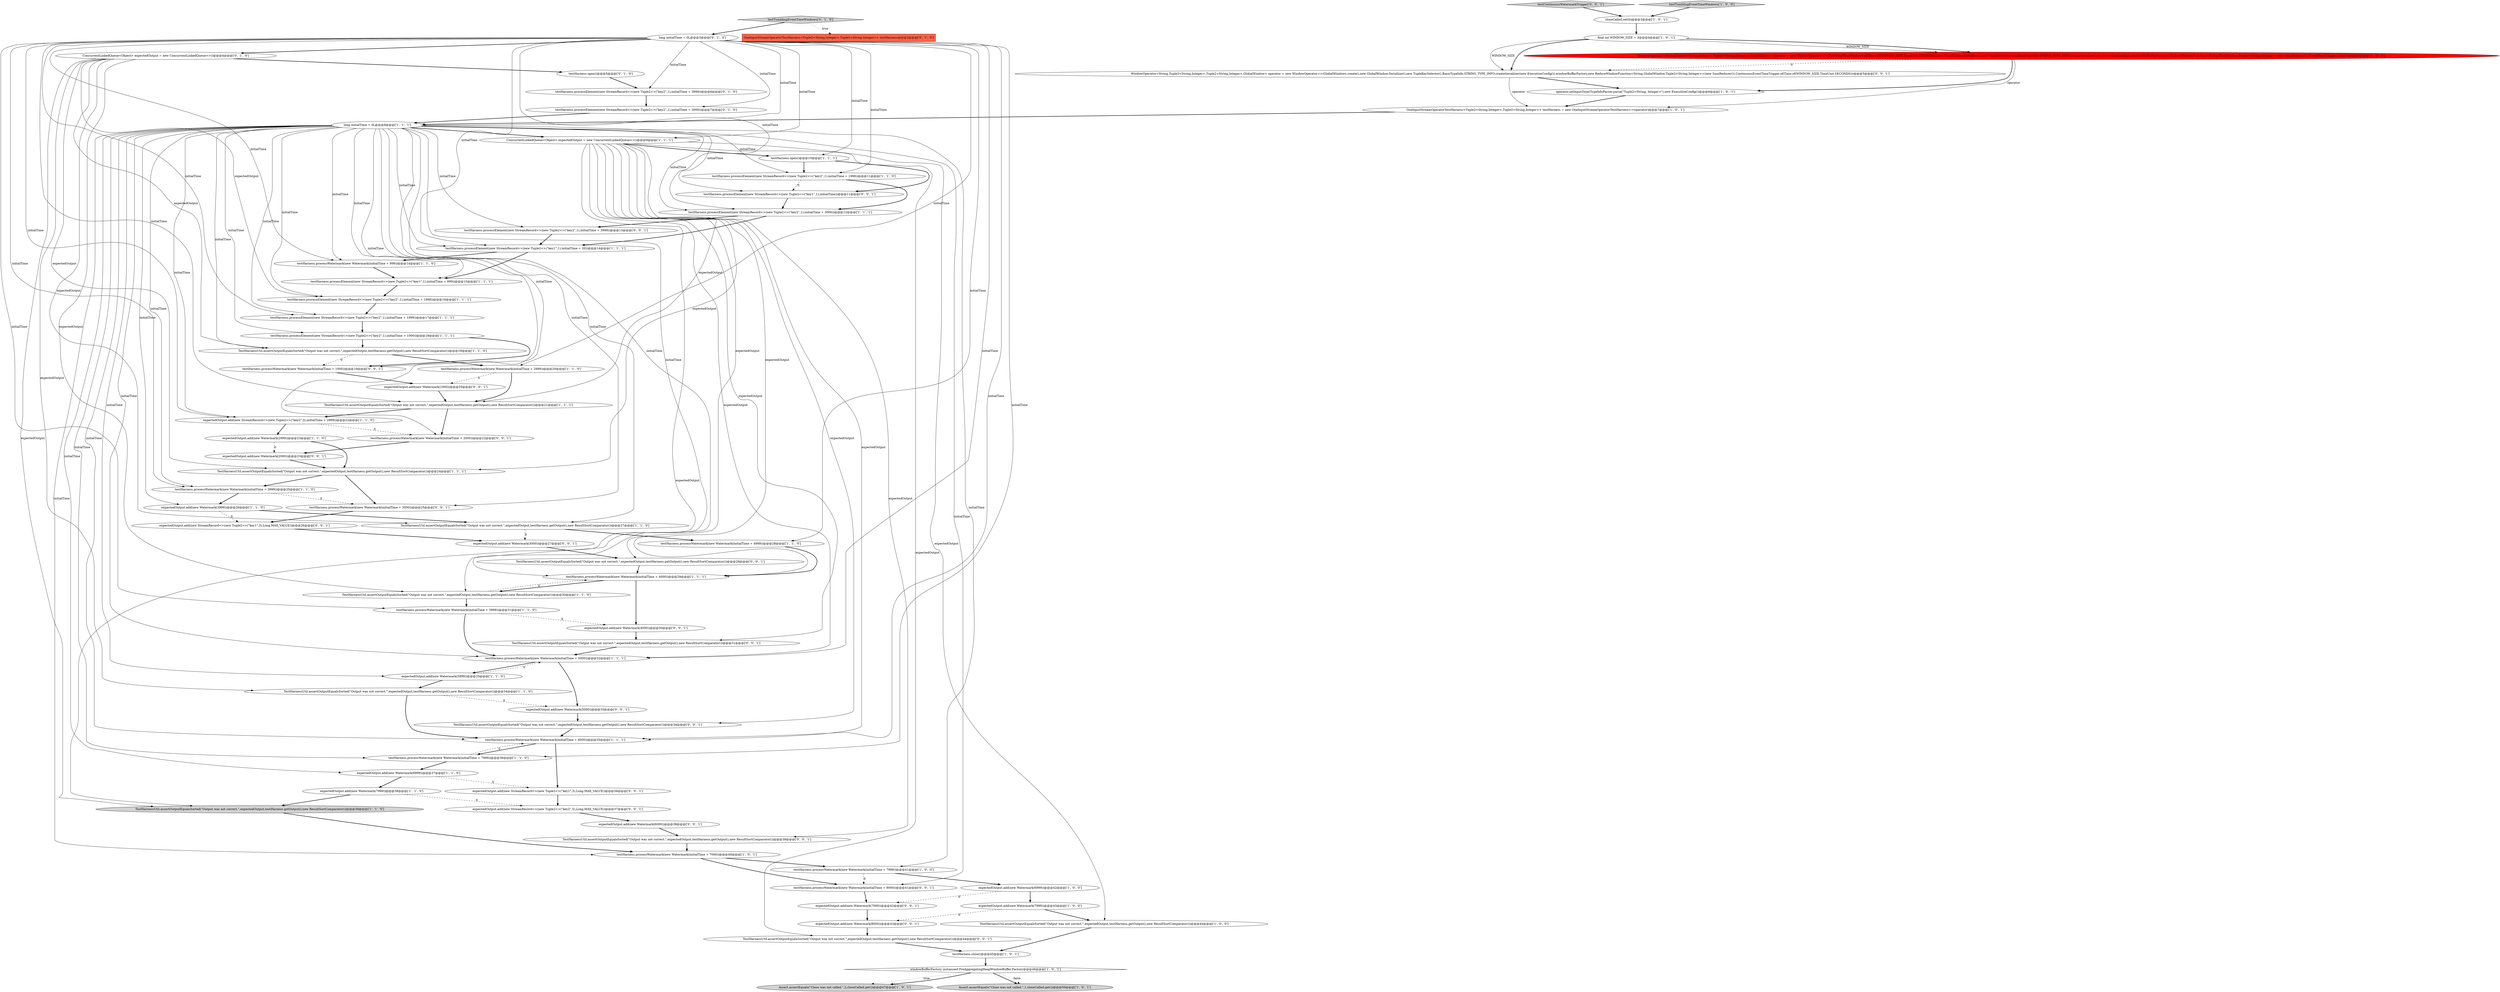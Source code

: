 digraph {
44 [style = filled, label = "testHarness.processElement(new StreamRecord<>(new Tuple2<>(\"key2\",1),initialTime + 1998))@@@16@@@['1', '1', '1']", fillcolor = white, shape = ellipse image = "AAA0AAABBB1BBB"];
77 [style = filled, label = "expectedOutput.add(new Watermark(4000))@@@30@@@['0', '0', '1']", fillcolor = white, shape = ellipse image = "AAA0AAABBB3BBB"];
22 [style = filled, label = "testHarness.processElement(new StreamRecord<>(new Tuple2<>(\"key2\",1),initialTime + 1999))@@@17@@@['1', '1', '1']", fillcolor = white, shape = ellipse image = "AAA0AAABBB1BBB"];
54 [style = filled, label = "expectedOutput.add(new StreamRecord<>(new Tuple2<>(\"key2\",5),Long.MAX_VALUE))@@@37@@@['0', '0', '1']", fillcolor = white, shape = ellipse image = "AAA0AAABBB3BBB"];
52 [style = filled, label = "ConcurrentLinkedQueue<Object> expectedOutput = new ConcurrentLinkedQueue<>()@@@4@@@['0', '1', '0']", fillcolor = white, shape = ellipse image = "AAA0AAABBB2BBB"];
5 [style = filled, label = "testHarness.processWatermark(new Watermark(initialTime + 999))@@@14@@@['1', '1', '0']", fillcolor = white, shape = ellipse image = "AAA0AAABBB1BBB"];
53 [style = filled, label = "OneInputStreamOperatorTestHarness<Tuple2<String,Integer>,Tuple2<String,Integer>> testHarness@@@2@@@['0', '1', '0']", fillcolor = tomato, shape = box image = "AAA1AAABBB2BBB"];
29 [style = filled, label = "testHarness.processWatermark(new Watermark(initialTime + 7999))@@@41@@@['1', '0', '0']", fillcolor = white, shape = ellipse image = "AAA0AAABBB1BBB"];
67 [style = filled, label = "testHarness.processWatermark(new Watermark(initialTime + 3000))@@@25@@@['0', '0', '1']", fillcolor = white, shape = ellipse image = "AAA0AAABBB3BBB"];
75 [style = filled, label = "TestHarnessUtil.assertOutputEqualsSorted(\"Output was not correct.\",expectedOutput,testHarness.getOutput(),new ResultSortComparator())@@@44@@@['0', '0', '1']", fillcolor = white, shape = ellipse image = "AAA0AAABBB3BBB"];
17 [style = filled, label = "testHarness.processElement(new StreamRecord<>(new Tuple2<>(\"key2\",1),initialTime + 1000))@@@18@@@['1', '1', '1']", fillcolor = white, shape = ellipse image = "AAA0AAABBB1BBB"];
31 [style = filled, label = "final int WINDOW_SIZE = 3@@@4@@@['1', '0', '1']", fillcolor = white, shape = ellipse image = "AAA0AAABBB1BBB"];
37 [style = filled, label = "testHarness.processWatermark(new Watermark(initialTime + 5999))@@@31@@@['1', '1', '0']", fillcolor = white, shape = ellipse image = "AAA0AAABBB1BBB"];
51 [style = filled, label = "testTumblingEventTimeWindows['0', '1', '0']", fillcolor = lightgray, shape = diamond image = "AAA0AAABBB2BBB"];
71 [style = filled, label = "testHarness.processElement(new StreamRecord<>(new Tuple2<>(\"key1\",1),initialTime))@@@11@@@['0', '0', '1']", fillcolor = white, shape = ellipse image = "AAA0AAABBB3BBB"];
3 [style = filled, label = "testHarness.processWatermark(new Watermark(initialTime + 3999))@@@25@@@['1', '1', '0']", fillcolor = white, shape = ellipse image = "AAA0AAABBB1BBB"];
47 [style = filled, label = "testHarness.open()@@@5@@@['0', '1', '0']", fillcolor = white, shape = ellipse image = "AAA0AAABBB2BBB"];
26 [style = filled, label = "testHarness.processWatermark(new Watermark(initialTime + 7999))@@@36@@@['1', '1', '0']", fillcolor = white, shape = ellipse image = "AAA0AAABBB1BBB"];
27 [style = filled, label = "expectedOutput.add(new Watermark(7999))@@@38@@@['1', '1', '0']", fillcolor = white, shape = ellipse image = "AAA0AAABBB1BBB"];
18 [style = filled, label = "expectedOutput.add(new Watermark(6999))@@@37@@@['1', '1', '0']", fillcolor = white, shape = ellipse image = "AAA0AAABBB1BBB"];
55 [style = filled, label = "expectedOutput.add(new Watermark(8000))@@@43@@@['0', '0', '1']", fillcolor = white, shape = ellipse image = "AAA0AAABBB3BBB"];
57 [style = filled, label = "WindowOperator<String,Tuple2<String,Integer>,Tuple2<String,Integer>,GlobalWindow> operator = new WindowOperator<>(GlobalWindows.create(),new GlobalWindow.Serializer(),new TupleKeySelector(),BasicTypeInfo.STRING_TYPE_INFO.createSerializer(new ExecutionConfig()),windowBufferFactory,new ReduceWindowFunction<String,GlobalWindow,Tuple2<String,Integer>>(new SumReducer()),ContinuousEventTimeTrigger.of(Time.of(WINDOW_SIZE,TimeUnit.SECONDS)))@@@5@@@['0', '0', '1']", fillcolor = white, shape = ellipse image = "AAA0AAABBB3BBB"];
21 [style = filled, label = "TestHarnessUtil.assertOutputEqualsSorted(\"Output was not correct.\",expectedOutput,testHarness.getOutput(),new ResultSortComparator())@@@44@@@['1', '0', '0']", fillcolor = white, shape = ellipse image = "AAA0AAABBB1BBB"];
28 [style = filled, label = "closeCalled.set(0)@@@3@@@['1', '0', '1']", fillcolor = white, shape = ellipse image = "AAA0AAABBB1BBB"];
73 [style = filled, label = "expectedOutput.add(new Watermark(2000))@@@23@@@['0', '0', '1']", fillcolor = white, shape = ellipse image = "AAA0AAABBB3BBB"];
70 [style = filled, label = "TestHarnessUtil.assertOutputEqualsSorted(\"Output was not correct.\",expectedOutput,testHarness.getOutput(),new ResultSortComparator())@@@28@@@['0', '0', '1']", fillcolor = white, shape = ellipse image = "AAA0AAABBB3BBB"];
23 [style = filled, label = "OneInputStreamOperatorTestHarness<Tuple2<String,Integer>,Tuple2<String,Integer>> testHarness = new OneInputStreamOperatorTestHarness<>(operator)@@@7@@@['1', '0', '1']", fillcolor = white, shape = ellipse image = "AAA0AAABBB1BBB"];
46 [style = filled, label = "windowBufferFactory instanceof PreAggregatingHeapWindowBuffer.Factory@@@46@@@['1', '0', '1']", fillcolor = white, shape = diamond image = "AAA0AAABBB1BBB"];
48 [style = filled, label = "testHarness.processElement(new StreamRecord<>(new Tuple2<>(\"key2\",1),initialTime + 3000))@@@7@@@['0', '1', '0']", fillcolor = white, shape = ellipse image = "AAA0AAABBB2BBB"];
40 [style = filled, label = "testHarness.processElement(new StreamRecord<>(new Tuple2<>(\"key1\",1),initialTime + 20))@@@14@@@['1', '1', '1']", fillcolor = white, shape = ellipse image = "AAA0AAABBB1BBB"];
58 [style = filled, label = "TestHarnessUtil.assertOutputEqualsSorted(\"Output was not correct.\",expectedOutput,testHarness.getOutput(),new ResultSortComparator())@@@39@@@['0', '0', '1']", fillcolor = white, shape = ellipse image = "AAA0AAABBB3BBB"];
61 [style = filled, label = "TestHarnessUtil.assertOutputEqualsSorted(\"Output was not correct.\",expectedOutput,testHarness.getOutput(),new ResultSortComparator())@@@34@@@['0', '0', '1']", fillcolor = white, shape = ellipse image = "AAA0AAABBB3BBB"];
74 [style = filled, label = "testHarness.processElement(new StreamRecord<>(new Tuple2<>(\"key2\",1),initialTime + 3999))@@@13@@@['0', '0', '1']", fillcolor = white, shape = ellipse image = "AAA0AAABBB3BBB"];
66 [style = filled, label = "expectedOutput.add(new Watermark(3000))@@@27@@@['0', '0', '1']", fillcolor = white, shape = ellipse image = "AAA0AAABBB3BBB"];
69 [style = filled, label = "expectedOutput.add(new Watermark(5000))@@@33@@@['0', '0', '1']", fillcolor = white, shape = ellipse image = "AAA0AAABBB3BBB"];
15 [style = filled, label = "operator.setInputType(TypeInfoParser.parse(\"Tuple2<String, Integer>\"),new ExecutionConfig())@@@6@@@['1', '0', '1']", fillcolor = white, shape = ellipse image = "AAA0AAABBB1BBB"];
49 [style = filled, label = "long initialTime = 0L@@@3@@@['0', '1', '0']", fillcolor = white, shape = ellipse image = "AAA0AAABBB2BBB"];
65 [style = filled, label = "expectedOutput.add(new Watermark(6000))@@@38@@@['0', '0', '1']", fillcolor = white, shape = ellipse image = "AAA0AAABBB3BBB"];
10 [style = filled, label = "Assert.assertEquals(\"Close was not called.\",2,closeCalled.get())@@@47@@@['1', '0', '1']", fillcolor = lightgray, shape = ellipse image = "AAA0AAABBB1BBB"];
16 [style = filled, label = "testHarness.open()@@@10@@@['1', '1', '1']", fillcolor = white, shape = ellipse image = "AAA0AAABBB1BBB"];
8 [style = filled, label = "testHarness.processWatermark(new Watermark(initialTime + 4999))@@@28@@@['1', '1', '0']", fillcolor = white, shape = ellipse image = "AAA0AAABBB1BBB"];
13 [style = filled, label = "TestHarnessUtil.assertOutputEqualsSorted(\"Output was not correct.\",expectedOutput,testHarness.getOutput(),new ResultSortComparator())@@@19@@@['1', '1', '0']", fillcolor = white, shape = ellipse image = "AAA0AAABBB1BBB"];
62 [style = filled, label = "testHarness.processWatermark(new Watermark(initialTime + 8000))@@@41@@@['0', '0', '1']", fillcolor = white, shape = ellipse image = "AAA0AAABBB3BBB"];
12 [style = filled, label = "TestHarnessUtil.assertOutputEqualsSorted(\"Output was not correct.\",expectedOutput,testHarness.getOutput(),new ResultSortComparator())@@@27@@@['1', '1', '0']", fillcolor = white, shape = ellipse image = "AAA0AAABBB1BBB"];
24 [style = filled, label = "testHarness.processWatermark(new Watermark(initialTime + 4000))@@@29@@@['1', '1', '1']", fillcolor = white, shape = ellipse image = "AAA0AAABBB1BBB"];
56 [style = filled, label = "expectedOutput.add(new StreamRecord<>(new Tuple2<>(\"key1\",3),Long.MAX_VALUE))@@@26@@@['0', '0', '1']", fillcolor = white, shape = ellipse image = "AAA0AAABBB3BBB"];
63 [style = filled, label = "testContinuousWatermarkTrigger['0', '0', '1']", fillcolor = lightgray, shape = diamond image = "AAA0AAABBB3BBB"];
0 [style = filled, label = "testHarness.processElement(new StreamRecord<>(new Tuple2<>(\"key1\",1),initialTime + 999))@@@15@@@['1', '1', '1']", fillcolor = white, shape = ellipse image = "AAA0AAABBB1BBB"];
2 [style = filled, label = "expectedOutput.add(new Watermark(7999))@@@43@@@['1', '0', '0']", fillcolor = white, shape = ellipse image = "AAA0AAABBB1BBB"];
35 [style = filled, label = "TestHarnessUtil.assertOutputEqualsSorted(\"Output was not correct.\",expectedOutput,testHarness.getOutput(),new ResultSortComparator())@@@34@@@['1', '1', '0']", fillcolor = white, shape = ellipse image = "AAA0AAABBB1BBB"];
50 [style = filled, label = "testHarness.processElement(new StreamRecord<>(new Tuple2<>(\"key2\",1),initialTime + 3999))@@@6@@@['0', '1', '0']", fillcolor = white, shape = ellipse image = "AAA0AAABBB2BBB"];
68 [style = filled, label = "TestHarnessUtil.assertOutputEqualsSorted(\"Output was not correct.\",expectedOutput,testHarness.getOutput(),new ResultSortComparator())@@@31@@@['0', '0', '1']", fillcolor = white, shape = ellipse image = "AAA0AAABBB3BBB"];
39 [style = filled, label = "expectedOutput.add(new Watermark(5999))@@@33@@@['1', '1', '0']", fillcolor = white, shape = ellipse image = "AAA0AAABBB1BBB"];
60 [style = filled, label = "expectedOutput.add(new Watermark(7000))@@@42@@@['0', '0', '1']", fillcolor = white, shape = ellipse image = "AAA0AAABBB3BBB"];
33 [style = filled, label = "expectedOutput.add(new StreamRecord<>(new Tuple2<>(\"key2\",3),initialTime + 2999))@@@22@@@['1', '1', '0']", fillcolor = white, shape = ellipse image = "AAA0AAABBB1BBB"];
64 [style = filled, label = "testHarness.processWatermark(new Watermark(initialTime + 1000))@@@19@@@['0', '0', '1']", fillcolor = white, shape = ellipse image = "AAA0AAABBB3BBB"];
38 [style = filled, label = "ConcurrentLinkedQueue<Object> expectedOutput = new ConcurrentLinkedQueue<>()@@@9@@@['1', '1', '1']", fillcolor = white, shape = ellipse image = "AAA0AAABBB1BBB"];
41 [style = filled, label = "testTumblingEventTimeWindows['1', '0', '0']", fillcolor = lightgray, shape = diamond image = "AAA0AAABBB1BBB"];
32 [style = filled, label = "TestHarnessUtil.assertOutputEqualsSorted(\"Output was not correct.\",expectedOutput,testHarness.getOutput(),new ResultSortComparator())@@@21@@@['1', '1', '1']", fillcolor = white, shape = ellipse image = "AAA0AAABBB1BBB"];
6 [style = filled, label = "testHarness.processWatermark(new Watermark(initialTime + 6000))@@@35@@@['1', '1', '1']", fillcolor = white, shape = ellipse image = "AAA0AAABBB1BBB"];
72 [style = filled, label = "testHarness.processWatermark(new Watermark(initialTime + 2000))@@@22@@@['0', '0', '1']", fillcolor = white, shape = ellipse image = "AAA0AAABBB3BBB"];
43 [style = filled, label = "TestHarnessUtil.assertOutputEqualsSorted(\"Output was not correct.\",expectedOutput,testHarness.getOutput(),new ResultSortComparator())@@@30@@@['1', '1', '0']", fillcolor = white, shape = ellipse image = "AAA0AAABBB1BBB"];
19 [style = filled, label = "expectedOutput.add(new Watermark(6999))@@@42@@@['1', '0', '0']", fillcolor = white, shape = ellipse image = "AAA0AAABBB1BBB"];
76 [style = filled, label = "expectedOutput.add(new Watermark(1000))@@@20@@@['0', '0', '1']", fillcolor = white, shape = ellipse image = "AAA0AAABBB3BBB"];
25 [style = filled, label = "testHarness.close()@@@45@@@['1', '0', '1']", fillcolor = white, shape = ellipse image = "AAA0AAABBB1BBB"];
14 [style = filled, label = "testHarness.processWatermark(new Watermark(initialTime + 2999))@@@20@@@['1', '1', '0']", fillcolor = white, shape = ellipse image = "AAA0AAABBB1BBB"];
20 [style = filled, label = "testHarness.processWatermark(new Watermark(initialTime + 7000))@@@40@@@['1', '0', '1']", fillcolor = white, shape = ellipse image = "AAA0AAABBB1BBB"];
9 [style = filled, label = "expectedOutput.add(new Watermark(2999))@@@23@@@['1', '1', '0']", fillcolor = white, shape = ellipse image = "AAA0AAABBB1BBB"];
30 [style = filled, label = "TestHarnessUtil.assertOutputEqualsSorted(\"Output was not correct.\",expectedOutput,testHarness.getOutput(),new ResultSortComparator())@@@24@@@['1', '1', '1']", fillcolor = white, shape = ellipse image = "AAA0AAABBB1BBB"];
34 [style = filled, label = "testHarness.processElement(new StreamRecord<>(new Tuple2<>(\"key2\",1),initialTime + 3000))@@@12@@@['1', '1', '1']", fillcolor = white, shape = ellipse image = "AAA0AAABBB1BBB"];
36 [style = filled, label = "WindowOperator<String,Tuple2<String,Integer>,Tuple2<String,Integer>,TimeWindow> operator = new WindowOperator<>(TumblingTimeWindows.of(Time.of(WINDOW_SIZE,TimeUnit.SECONDS)),new TimeWindow.Serializer(),new TupleKeySelector(),BasicTypeInfo.STRING_TYPE_INFO.createSerializer(new ExecutionConfig()),windowBufferFactory,new ReduceWindowFunction<String,TimeWindow,Tuple2<String,Integer>>(new SumReducer()),EventTimeTrigger.create())@@@5@@@['1', '0', '0']", fillcolor = red, shape = ellipse image = "AAA1AAABBB1BBB"];
11 [style = filled, label = "testHarness.processElement(new StreamRecord<>(new Tuple2<>(\"key2\",1),initialTime + 1998))@@@11@@@['1', '1', '0']", fillcolor = white, shape = ellipse image = "AAA0AAABBB1BBB"];
1 [style = filled, label = "testHarness.processWatermark(new Watermark(initialTime + 5000))@@@32@@@['1', '1', '1']", fillcolor = white, shape = ellipse image = "AAA0AAABBB1BBB"];
7 [style = filled, label = "Assert.assertEquals(\"Close was not called.\",1,closeCalled.get())@@@50@@@['1', '0', '1']", fillcolor = lightgray, shape = ellipse image = "AAA0AAABBB1BBB"];
42 [style = filled, label = "expectedOutput.add(new Watermark(3999))@@@26@@@['1', '1', '0']", fillcolor = white, shape = ellipse image = "AAA0AAABBB1BBB"];
59 [style = filled, label = "expectedOutput.add(new StreamRecord<>(new Tuple2<>(\"key1\",3),Long.MAX_VALUE))@@@36@@@['0', '0', '1']", fillcolor = white, shape = ellipse image = "AAA0AAABBB3BBB"];
4 [style = filled, label = "long initialTime = 0L@@@8@@@['1', '1', '1']", fillcolor = white, shape = ellipse image = "AAA0AAABBB1BBB"];
45 [style = filled, label = "TestHarnessUtil.assertOutputEqualsSorted(\"Output was not correct.\",expectedOutput,testHarness.getOutput(),new ResultSortComparator())@@@39@@@['1', '1', '0']", fillcolor = lightgray, shape = ellipse image = "AAA0AAABBB1BBB"];
4->12 [style = solid, label="initialTime"];
1->69 [style = bold, label=""];
4->71 [style = solid, label="initialTime"];
61->6 [style = bold, label=""];
49->4 [style = solid, label="initialTime"];
24->77 [style = bold, label=""];
4->62 [style = solid, label="initialTime"];
48->4 [style = bold, label=""];
31->36 [style = solid, label="WINDOW_SIZE"];
31->57 [style = solid, label="WINDOW_SIZE"];
27->54 [style = dashed, label="0"];
49->32 [style = solid, label="initialTime"];
24->43 [style = bold, label=""];
4->3 [style = solid, label="initialTime"];
38->58 [style = solid, label="expectedOutput"];
4->33 [style = solid, label="initialTime"];
54->65 [style = bold, label=""];
74->40 [style = bold, label=""];
41->28 [style = bold, label=""];
4->34 [style = solid, label="initialTime"];
52->47 [style = bold, label=""];
4->43 [style = solid, label="initialTime"];
4->11 [style = solid, label="initialTime"];
5->0 [style = bold, label=""];
58->20 [style = bold, label=""];
63->28 [style = bold, label=""];
32->72 [style = bold, label=""];
72->73 [style = bold, label=""];
4->42 [style = solid, label="initialTime"];
27->45 [style = bold, label=""];
46->7 [style = bold, label=""];
38->61 [style = solid, label="expectedOutput"];
4->13 [style = solid, label="initialTime"];
20->62 [style = bold, label=""];
4->26 [style = solid, label="initialTime"];
38->32 [style = solid, label="expectedOutput"];
51->53 [style = dotted, label="true"];
14->76 [style = dashed, label="0"];
38->1 [style = solid, label="expectedOutput"];
37->77 [style = dashed, label="0"];
13->14 [style = bold, label=""];
59->54 [style = bold, label=""];
38->68 [style = solid, label="expectedOutput"];
4->24 [style = solid, label="initialTime"];
30->67 [style = bold, label=""];
4->38 [style = bold, label=""];
4->29 [style = solid, label="initialTime"];
52->35 [style = solid, label="expectedOutput"];
46->7 [style = dotted, label="false"];
37->1 [style = bold, label=""];
62->60 [style = bold, label=""];
73->30 [style = bold, label=""];
36->57 [style = dashed, label="0"];
64->76 [style = bold, label=""];
40->0 [style = bold, label=""];
49->33 [style = solid, label="initialTime"];
76->32 [style = bold, label=""];
4->39 [style = solid, label="initialTime"];
49->11 [style = solid, label="initialTime"];
52->30 [style = solid, label="expectedOutput"];
3->67 [style = dashed, label="0"];
19->2 [style = bold, label=""];
46->10 [style = dotted, label="true"];
21->25 [style = bold, label=""];
4->6 [style = solid, label="initialTime"];
12->66 [style = dashed, label="0"];
49->48 [style = solid, label="initialTime"];
34->74 [style = bold, label=""];
4->64 [style = solid, label="initialTime"];
67->56 [style = bold, label=""];
49->5 [style = solid, label="initialTime"];
19->60 [style = dashed, label="0"];
68->1 [style = bold, label=""];
60->55 [style = bold, label=""];
11->71 [style = dashed, label="0"];
71->34 [style = bold, label=""];
40->5 [style = bold, label=""];
31->57 [style = bold, label=""];
2->21 [style = bold, label=""];
39->35 [style = bold, label=""];
49->8 [style = solid, label="initialTime"];
49->1 [style = solid, label="initialTime"];
55->75 [style = bold, label=""];
16->71 [style = bold, label=""];
22->17 [style = bold, label=""];
42->56 [style = dashed, label="0"];
35->69 [style = dashed, label="0"];
0->44 [style = bold, label=""];
44->22 [style = bold, label=""];
70->24 [style = bold, label=""];
17->64 [style = bold, label=""];
49->37 [style = solid, label="initialTime"];
13->64 [style = dashed, label="0"];
38->45 [style = solid, label="expectedOutput"];
49->26 [style = solid, label="initialTime"];
52->44 [style = solid, label="expectedOutput"];
8->24 [style = bold, label=""];
1->39 [style = bold, label=""];
49->14 [style = solid, label="initialTime"];
49->3 [style = solid, label="initialTime"];
9->73 [style = dashed, label="0"];
66->70 [style = bold, label=""];
6->26 [style = bold, label=""];
49->16 [style = solid, label="initialTime"];
34->40 [style = bold, label=""];
4->44 [style = solid, label="initialTime"];
28->31 [style = bold, label=""];
4->18 [style = solid, label="initialTime"];
52->13 [style = solid, label="expectedOutput"];
38->16 [style = bold, label=""];
46->10 [style = bold, label=""];
31->36 [style = bold, label=""];
45->20 [style = bold, label=""];
50->48 [style = bold, label=""];
56->66 [style = bold, label=""];
49->38 [style = solid, label="initialTime"];
4->1 [style = solid, label="initialTime"];
38->75 [style = solid, label="expectedOutput"];
39->1 [style = dashed, label="0"];
77->68 [style = bold, label=""];
2->55 [style = dashed, label="0"];
32->33 [style = bold, label=""];
3->42 [style = bold, label=""];
47->50 [style = bold, label=""];
33->72 [style = dashed, label="0"];
29->19 [style = bold, label=""];
52->43 [style = solid, label="expectedOutput"];
30->3 [style = bold, label=""];
12->8 [style = bold, label=""];
38->6 [style = solid, label="expectedOutput"];
57->15 [style = bold, label=""];
4->67 [style = solid, label="initialTime"];
49->6 [style = solid, label="initialTime"];
17->13 [style = bold, label=""];
75->25 [style = bold, label=""];
38->24 [style = solid, label="expectedOutput"];
14->32 [style = bold, label=""];
6->59 [style = bold, label=""];
49->50 [style = solid, label="initialTime"];
36->23 [style = solid, label="operator"];
4->20 [style = solid, label="initialTime"];
15->23 [style = bold, label=""];
4->17 [style = solid, label="initialTime"];
4->40 [style = solid, label="initialTime"];
38->21 [style = solid, label="expectedOutput"];
16->11 [style = bold, label=""];
4->22 [style = solid, label="initialTime"];
38->70 [style = solid, label="expectedOutput"];
35->6 [style = bold, label=""];
20->29 [style = bold, label=""];
38->30 [style = solid, label="expectedOutput"];
49->22 [style = solid, label="initialTime"];
18->59 [style = dashed, label="0"];
36->15 [style = bold, label=""];
29->62 [style = dashed, label="0"];
23->4 [style = bold, label=""];
9->30 [style = bold, label=""];
4->0 [style = solid, label="initialTime"];
43->37 [style = bold, label=""];
42->12 [style = bold, label=""];
25->46 [style = bold, label=""];
51->49 [style = bold, label=""];
33->9 [style = bold, label=""];
49->40 [style = solid, label="initialTime"];
69->61 [style = bold, label=""];
4->74 [style = solid, label="initialTime"];
26->6 [style = dashed, label="0"];
57->23 [style = solid, label="operator"];
65->58 [style = bold, label=""];
11->34 [style = bold, label=""];
49->52 [style = bold, label=""];
18->27 [style = bold, label=""];
52->45 [style = solid, label="expectedOutput"];
52->12 [style = solid, label="expectedOutput"];
4->72 [style = solid, label="initialTime"];
4->5 [style = solid, label="initialTime"];
49->34 [style = solid, label="initialTime"];
43->24 [style = dashed, label="0"];
26->18 [style = bold, label=""];
}
